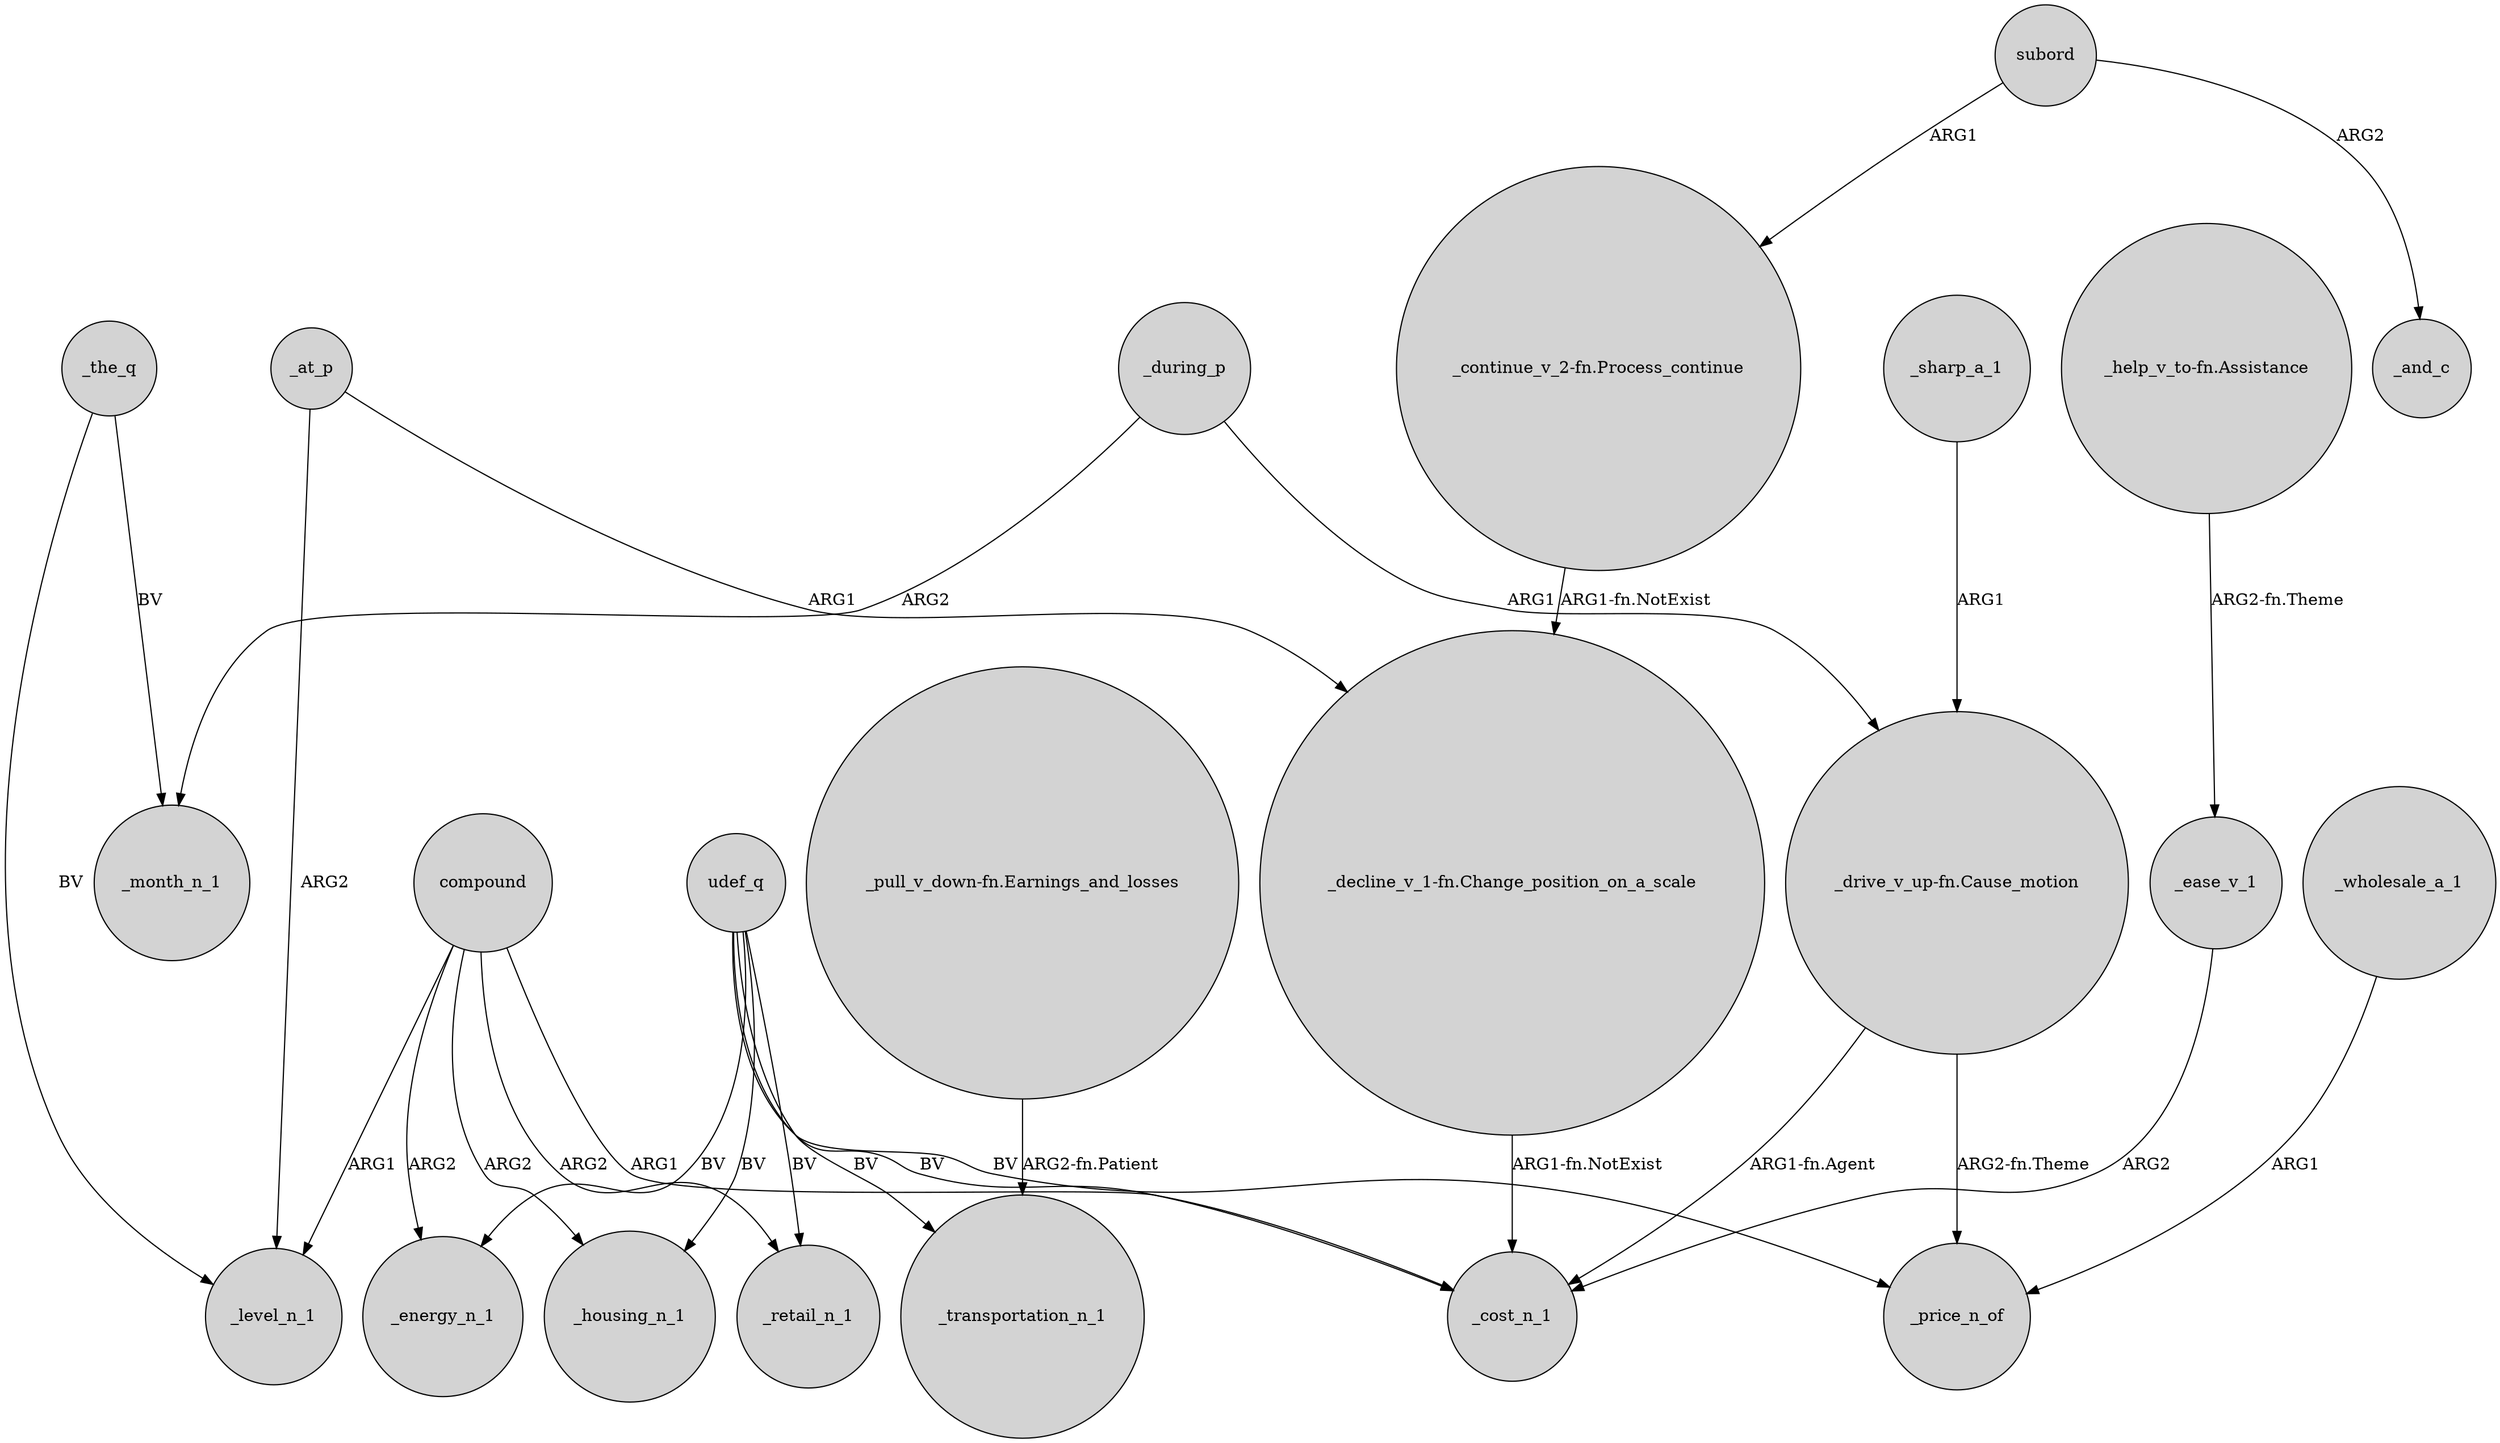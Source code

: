 digraph {
	node [shape=circle style=filled]
	_at_p -> "_decline_v_1-fn.Change_position_on_a_scale" [label=ARG1]
	"_decline_v_1-fn.Change_position_on_a_scale" -> _cost_n_1 [label="ARG1-fn.NotExist"]
	udef_q -> _energy_n_1 [label=BV]
	"_pull_v_down-fn.Earnings_and_losses" -> _transportation_n_1 [label="ARG2-fn.Patient"]
	udef_q -> _price_n_of [label=BV]
	udef_q -> _transportation_n_1 [label=BV]
	_during_p -> "_drive_v_up-fn.Cause_motion" [label=ARG1]
	"_drive_v_up-fn.Cause_motion" -> _price_n_of [label="ARG2-fn.Theme"]
	"_continue_v_2-fn.Process_continue" -> "_decline_v_1-fn.Change_position_on_a_scale" [label="ARG1-fn.NotExist"]
	udef_q -> _housing_n_1 [label=BV]
	compound -> _retail_n_1 [label=ARG2]
	"_help_v_to-fn.Assistance" -> _ease_v_1 [label="ARG2-fn.Theme"]
	udef_q -> _cost_n_1 [label=BV]
	_the_q -> _level_n_1 [label=BV]
	_ease_v_1 -> _cost_n_1 [label=ARG2]
	compound -> _energy_n_1 [label=ARG2]
	_wholesale_a_1 -> _price_n_of [label=ARG1]
	_sharp_a_1 -> "_drive_v_up-fn.Cause_motion" [label=ARG1]
	_the_q -> _month_n_1 [label=BV]
	_during_p -> _month_n_1 [label=ARG2]
	compound -> _cost_n_1 [label=ARG1]
	_at_p -> _level_n_1 [label=ARG2]
	compound -> _housing_n_1 [label=ARG2]
	subord -> "_continue_v_2-fn.Process_continue" [label=ARG1]
	udef_q -> _retail_n_1 [label=BV]
	compound -> _level_n_1 [label=ARG1]
	subord -> _and_c [label=ARG2]
	"_drive_v_up-fn.Cause_motion" -> _cost_n_1 [label="ARG1-fn.Agent"]
}
